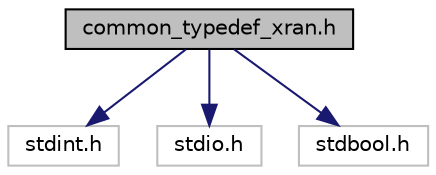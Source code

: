 digraph "common_typedef_xran.h"
{
 // LATEX_PDF_SIZE
  edge [fontname="Helvetica",fontsize="10",labelfontname="Helvetica",labelfontsize="10"];
  node [fontname="Helvetica",fontsize="10",shape=record];
  Node1 [label="common_typedef_xran.h",height=0.2,width=0.4,color="black", fillcolor="grey75", style="filled", fontcolor="black",tooltip="This header file defines those data type both used by eNB and UE."];
  Node1 -> Node2 [color="midnightblue",fontsize="10",style="solid",fontname="Helvetica"];
  Node2 [label="stdint.h",height=0.2,width=0.4,color="grey75", fillcolor="white", style="filled",tooltip=" "];
  Node1 -> Node3 [color="midnightblue",fontsize="10",style="solid",fontname="Helvetica"];
  Node3 [label="stdio.h",height=0.2,width=0.4,color="grey75", fillcolor="white", style="filled",tooltip=" "];
  Node1 -> Node4 [color="midnightblue",fontsize="10",style="solid",fontname="Helvetica"];
  Node4 [label="stdbool.h",height=0.2,width=0.4,color="grey75", fillcolor="white", style="filled",tooltip=" "];
}

